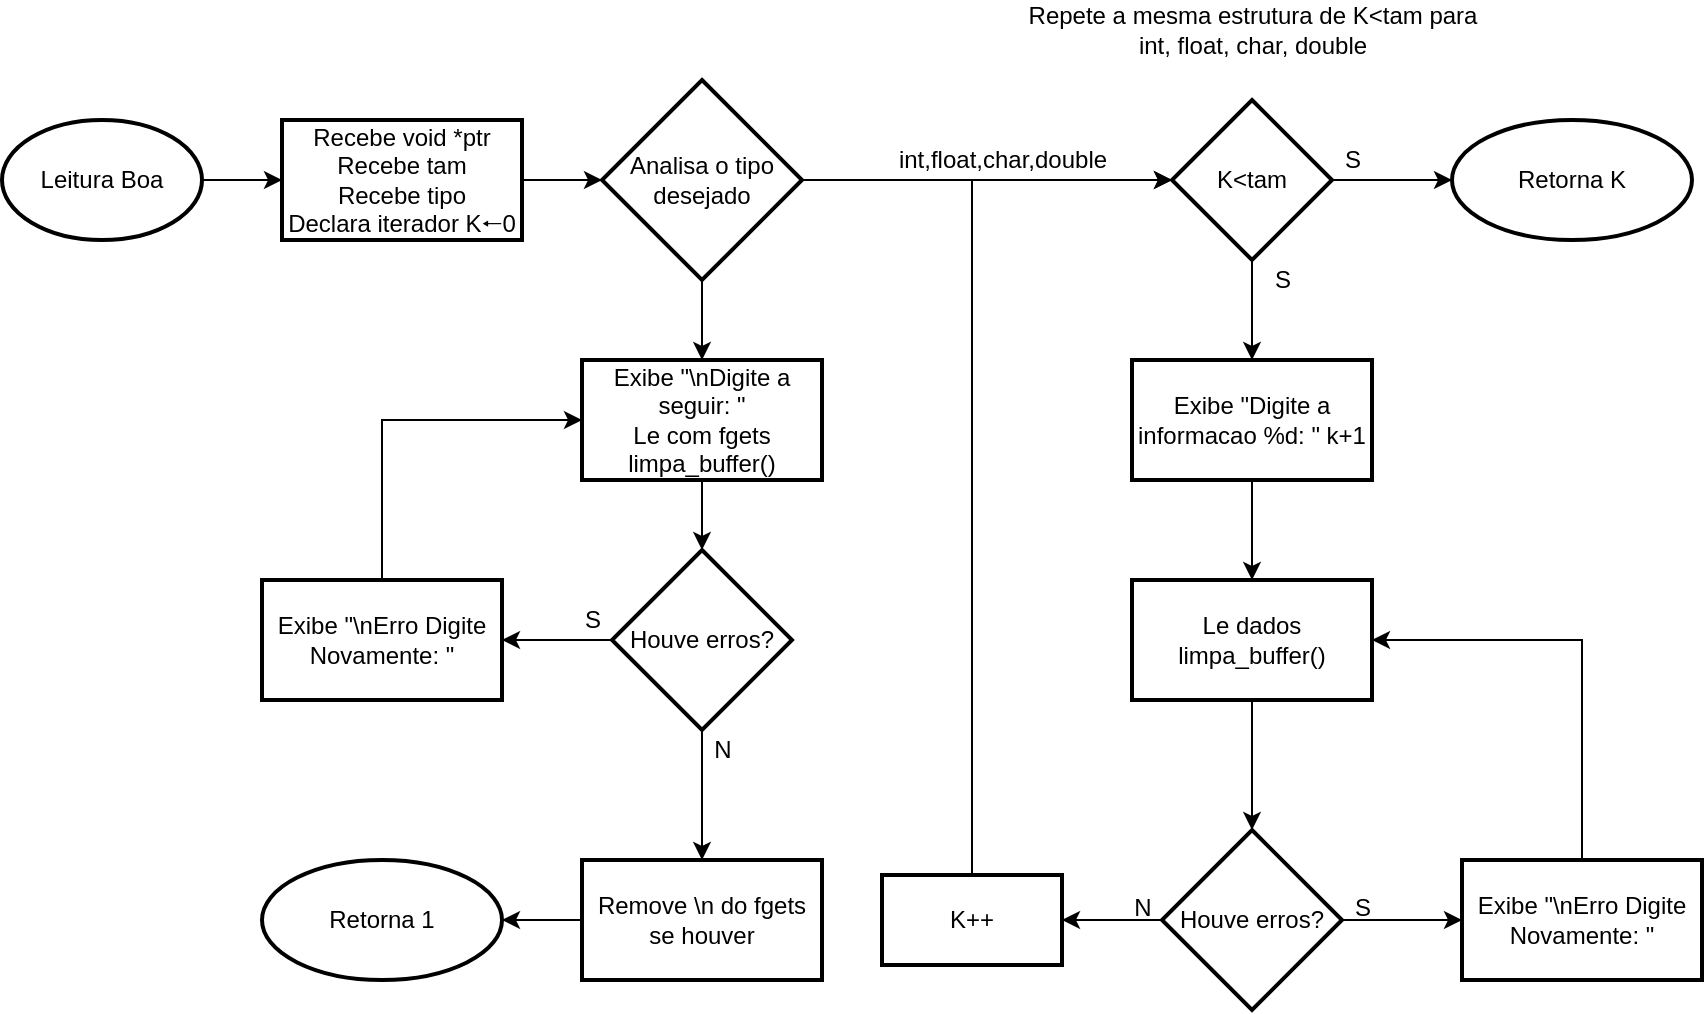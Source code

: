 <mxfile version="16.4.0" type="device"><diagram id="UdKdHI6-TX1cfNGntLUj" name="Página-1"><mxGraphModel dx="918" dy="1288" grid="1" gridSize="10" guides="1" tooltips="1" connect="1" arrows="1" fold="1" page="1" pageScale="1" pageWidth="1169" pageHeight="827" math="0" shadow="0"><root><mxCell id="0"/><mxCell id="1" parent="0"/><mxCell id="ph83RrIxNc1aevryIAhy-4" value="" style="edgeStyle=orthogonalEdgeStyle;rounded=0;orthogonalLoop=1;jettySize=auto;html=1;" edge="1" parent="1" source="k6WIIaZzbOnbDqvT351l-1" target="ph83RrIxNc1aevryIAhy-3"><mxGeometry relative="1" as="geometry"/></mxCell><mxCell id="k6WIIaZzbOnbDqvT351l-1" value="Leitura Boa" style="strokeWidth=2;html=1;shape=mxgraph.flowchart.start_1;whiteSpace=wrap;" parent="1" vertex="1"><mxGeometry x="20" y="30" width="100" height="60" as="geometry"/></mxCell><mxCell id="ph83RrIxNc1aevryIAhy-6" value="" style="edgeStyle=orthogonalEdgeStyle;rounded=0;orthogonalLoop=1;jettySize=auto;html=1;" edge="1" parent="1" source="ph83RrIxNc1aevryIAhy-3" target="ph83RrIxNc1aevryIAhy-5"><mxGeometry relative="1" as="geometry"/></mxCell><mxCell id="ph83RrIxNc1aevryIAhy-3" value="Recebe void *ptr&lt;br&gt;Recebe tam&lt;br&gt;Recebe tipo&lt;br&gt;Declara iterador K🠐0" style="whiteSpace=wrap;html=1;strokeWidth=2;" vertex="1" parent="1"><mxGeometry x="160" y="30" width="120" height="60" as="geometry"/></mxCell><mxCell id="ph83RrIxNc1aevryIAhy-14" style="edgeStyle=orthogonalEdgeStyle;rounded=0;orthogonalLoop=1;jettySize=auto;html=1;exitX=1;exitY=0.5;exitDx=0;exitDy=0;entryX=0;entryY=0.5;entryDx=0;entryDy=0;" edge="1" parent="1" source="ph83RrIxNc1aevryIAhy-5" target="ph83RrIxNc1aevryIAhy-12"><mxGeometry relative="1" as="geometry"/></mxCell><mxCell id="ph83RrIxNc1aevryIAhy-44" value="" style="edgeStyle=orthogonalEdgeStyle;rounded=0;orthogonalLoop=1;jettySize=auto;html=1;" edge="1" parent="1" source="ph83RrIxNc1aevryIAhy-5" target="ph83RrIxNc1aevryIAhy-43"><mxGeometry relative="1" as="geometry"/></mxCell><mxCell id="ph83RrIxNc1aevryIAhy-5" value="Analisa o tipo desejado" style="rhombus;whiteSpace=wrap;html=1;strokeWidth=2;" vertex="1" parent="1"><mxGeometry x="320" y="10" width="100" height="100" as="geometry"/></mxCell><mxCell id="ph83RrIxNc1aevryIAhy-16" value="" style="edgeStyle=orthogonalEdgeStyle;rounded=0;orthogonalLoop=1;jettySize=auto;html=1;" edge="1" parent="1" source="ph83RrIxNc1aevryIAhy-12" target="ph83RrIxNc1aevryIAhy-15"><mxGeometry relative="1" as="geometry"/></mxCell><mxCell id="ph83RrIxNc1aevryIAhy-41" value="" style="edgeStyle=orthogonalEdgeStyle;rounded=0;orthogonalLoop=1;jettySize=auto;html=1;" edge="1" parent="1" source="ph83RrIxNc1aevryIAhy-12" target="ph83RrIxNc1aevryIAhy-40"><mxGeometry relative="1" as="geometry"/></mxCell><mxCell id="ph83RrIxNc1aevryIAhy-12" value="K&amp;lt;tam" style="rhombus;whiteSpace=wrap;html=1;strokeWidth=2;" vertex="1" parent="1"><mxGeometry x="605" y="20" width="80" height="80" as="geometry"/></mxCell><mxCell id="ph83RrIxNc1aevryIAhy-20" value="" style="edgeStyle=orthogonalEdgeStyle;rounded=0;orthogonalLoop=1;jettySize=auto;html=1;" edge="1" parent="1" source="ph83RrIxNc1aevryIAhy-15" target="ph83RrIxNc1aevryIAhy-19"><mxGeometry relative="1" as="geometry"/></mxCell><mxCell id="ph83RrIxNc1aevryIAhy-15" value="Exibe &quot;Digite a informacao %d: &quot; k+1" style="whiteSpace=wrap;html=1;strokeWidth=2;" vertex="1" parent="1"><mxGeometry x="585" y="150" width="120" height="60" as="geometry"/></mxCell><mxCell id="ph83RrIxNc1aevryIAhy-17" value="S" style="text;html=1;align=center;verticalAlign=middle;resizable=0;points=[];autosize=1;strokeColor=none;fillColor=none;" vertex="1" parent="1"><mxGeometry x="650" y="100" width="20" height="20" as="geometry"/></mxCell><mxCell id="ph83RrIxNc1aevryIAhy-24" value="" style="edgeStyle=orthogonalEdgeStyle;rounded=0;orthogonalLoop=1;jettySize=auto;html=1;" edge="1" parent="1" source="ph83RrIxNc1aevryIAhy-19" target="ph83RrIxNc1aevryIAhy-23"><mxGeometry relative="1" as="geometry"/></mxCell><mxCell id="ph83RrIxNc1aevryIAhy-19" value="Le dados&lt;br&gt;limpa_buffer()" style="whiteSpace=wrap;html=1;strokeWidth=2;" vertex="1" parent="1"><mxGeometry x="585" y="260" width="120" height="60" as="geometry"/></mxCell><mxCell id="ph83RrIxNc1aevryIAhy-21" value="Repete a mesma estrutura de K&amp;lt;tam para&lt;br&gt;int, float, char, double" style="text;html=1;align=center;verticalAlign=middle;resizable=0;points=[];autosize=1;strokeColor=none;fillColor=none;" vertex="1" parent="1"><mxGeometry x="525" y="-30" width="240" height="30" as="geometry"/></mxCell><mxCell id="ph83RrIxNc1aevryIAhy-22" value="int,float,char,double" style="text;html=1;align=center;verticalAlign=middle;resizable=0;points=[];autosize=1;strokeColor=none;fillColor=none;" vertex="1" parent="1"><mxGeometry x="460" y="40" width="120" height="20" as="geometry"/></mxCell><mxCell id="ph83RrIxNc1aevryIAhy-27" value="" style="edgeStyle=orthogonalEdgeStyle;rounded=0;orthogonalLoop=1;jettySize=auto;html=1;" edge="1" parent="1" source="ph83RrIxNc1aevryIAhy-23" target="ph83RrIxNc1aevryIAhy-26"><mxGeometry relative="1" as="geometry"/></mxCell><mxCell id="ph83RrIxNc1aevryIAhy-37" value="" style="edgeStyle=orthogonalEdgeStyle;rounded=0;orthogonalLoop=1;jettySize=auto;html=1;" edge="1" parent="1" source="ph83RrIxNc1aevryIAhy-23" target="ph83RrIxNc1aevryIAhy-36"><mxGeometry relative="1" as="geometry"/></mxCell><mxCell id="ph83RrIxNc1aevryIAhy-23" value="Houve erros?" style="rhombus;whiteSpace=wrap;html=1;strokeWidth=2;" vertex="1" parent="1"><mxGeometry x="600" y="385" width="90" height="90" as="geometry"/></mxCell><mxCell id="ph83RrIxNc1aevryIAhy-32" style="edgeStyle=orthogonalEdgeStyle;rounded=0;orthogonalLoop=1;jettySize=auto;html=1;exitX=0.5;exitY=0;exitDx=0;exitDy=0;entryX=1;entryY=0.5;entryDx=0;entryDy=0;" edge="1" parent="1" source="ph83RrIxNc1aevryIAhy-26" target="ph83RrIxNc1aevryIAhy-19"><mxGeometry relative="1" as="geometry"/></mxCell><mxCell id="ph83RrIxNc1aevryIAhy-26" value="Exibe &quot;\nErro Digite Novamente: &quot;" style="whiteSpace=wrap;html=1;strokeWidth=2;" vertex="1" parent="1"><mxGeometry x="750" y="400" width="120" height="60" as="geometry"/></mxCell><mxCell id="ph83RrIxNc1aevryIAhy-29" value="S" style="text;html=1;align=center;verticalAlign=middle;resizable=0;points=[];autosize=1;strokeColor=none;fillColor=none;" vertex="1" parent="1"><mxGeometry x="690" y="414" width="20" height="20" as="geometry"/></mxCell><mxCell id="ph83RrIxNc1aevryIAhy-34" value="N" style="text;html=1;align=center;verticalAlign=middle;resizable=0;points=[];autosize=1;strokeColor=none;fillColor=none;" vertex="1" parent="1"><mxGeometry x="580" y="414" width="20" height="20" as="geometry"/></mxCell><mxCell id="ph83RrIxNc1aevryIAhy-39" style="edgeStyle=orthogonalEdgeStyle;rounded=0;orthogonalLoop=1;jettySize=auto;html=1;exitX=0.5;exitY=0;exitDx=0;exitDy=0;entryX=0;entryY=0.5;entryDx=0;entryDy=0;" edge="1" parent="1" source="ph83RrIxNc1aevryIAhy-36" target="ph83RrIxNc1aevryIAhy-12"><mxGeometry relative="1" as="geometry"/></mxCell><mxCell id="ph83RrIxNc1aevryIAhy-36" value="K++" style="whiteSpace=wrap;html=1;strokeWidth=2;" vertex="1" parent="1"><mxGeometry x="460" y="407.5" width="90" height="45" as="geometry"/></mxCell><mxCell id="ph83RrIxNc1aevryIAhy-40" value="Retorna K" style="ellipse;whiteSpace=wrap;html=1;strokeWidth=2;" vertex="1" parent="1"><mxGeometry x="745" y="30" width="120" height="60" as="geometry"/></mxCell><mxCell id="ph83RrIxNc1aevryIAhy-42" value="S" style="text;html=1;align=center;verticalAlign=middle;resizable=0;points=[];autosize=1;strokeColor=none;fillColor=none;" vertex="1" parent="1"><mxGeometry x="685" y="40" width="20" height="20" as="geometry"/></mxCell><mxCell id="ph83RrIxNc1aevryIAhy-48" style="edgeStyle=orthogonalEdgeStyle;rounded=0;orthogonalLoop=1;jettySize=auto;html=1;exitX=0.5;exitY=1;exitDx=0;exitDy=0;entryX=0.5;entryY=0;entryDx=0;entryDy=0;" edge="1" parent="1" source="ph83RrIxNc1aevryIAhy-43" target="ph83RrIxNc1aevryIAhy-45"><mxGeometry relative="1" as="geometry"/></mxCell><mxCell id="ph83RrIxNc1aevryIAhy-43" value="Exibe &quot;\nDigite a seguir: &quot;&lt;br&gt;Le com fgets&lt;br&gt;limpa_buffer()" style="whiteSpace=wrap;html=1;strokeWidth=2;" vertex="1" parent="1"><mxGeometry x="310" y="150" width="120" height="60" as="geometry"/></mxCell><mxCell id="ph83RrIxNc1aevryIAhy-49" style="edgeStyle=orthogonalEdgeStyle;rounded=0;orthogonalLoop=1;jettySize=auto;html=1;exitX=0;exitY=0.5;exitDx=0;exitDy=0;entryX=1;entryY=0.5;entryDx=0;entryDy=0;" edge="1" parent="1" source="ph83RrIxNc1aevryIAhy-45" target="ph83RrIxNc1aevryIAhy-47"><mxGeometry relative="1" as="geometry"/></mxCell><mxCell id="ph83RrIxNc1aevryIAhy-54" value="" style="edgeStyle=orthogonalEdgeStyle;rounded=0;orthogonalLoop=1;jettySize=auto;html=1;" edge="1" parent="1" source="ph83RrIxNc1aevryIAhy-45" target="ph83RrIxNc1aevryIAhy-53"><mxGeometry relative="1" as="geometry"/></mxCell><mxCell id="ph83RrIxNc1aevryIAhy-45" value="Houve erros?" style="rhombus;whiteSpace=wrap;html=1;strokeWidth=2;" vertex="1" parent="1"><mxGeometry x="325" y="245" width="90" height="90" as="geometry"/></mxCell><mxCell id="ph83RrIxNc1aevryIAhy-50" style="edgeStyle=orthogonalEdgeStyle;rounded=0;orthogonalLoop=1;jettySize=auto;html=1;exitX=0.5;exitY=0;exitDx=0;exitDy=0;entryX=0;entryY=0.5;entryDx=0;entryDy=0;" edge="1" parent="1" source="ph83RrIxNc1aevryIAhy-47" target="ph83RrIxNc1aevryIAhy-43"><mxGeometry relative="1" as="geometry"/></mxCell><mxCell id="ph83RrIxNc1aevryIAhy-47" value="Exibe &quot;\nErro Digite Novamente: &quot;" style="whiteSpace=wrap;html=1;strokeWidth=2;" vertex="1" parent="1"><mxGeometry x="150" y="260" width="120" height="60" as="geometry"/></mxCell><mxCell id="ph83RrIxNc1aevryIAhy-51" value="S" style="text;html=1;align=center;verticalAlign=middle;resizable=0;points=[];autosize=1;strokeColor=none;fillColor=none;" vertex="1" parent="1"><mxGeometry x="305" y="270" width="20" height="20" as="geometry"/></mxCell><mxCell id="ph83RrIxNc1aevryIAhy-57" value="" style="edgeStyle=orthogonalEdgeStyle;rounded=0;orthogonalLoop=1;jettySize=auto;html=1;" edge="1" parent="1" source="ph83RrIxNc1aevryIAhy-53" target="ph83RrIxNc1aevryIAhy-56"><mxGeometry relative="1" as="geometry"/></mxCell><mxCell id="ph83RrIxNc1aevryIAhy-53" value="Remove \n do fgets se houver" style="whiteSpace=wrap;html=1;strokeWidth=2;" vertex="1" parent="1"><mxGeometry x="310" y="400" width="120" height="60" as="geometry"/></mxCell><mxCell id="ph83RrIxNc1aevryIAhy-55" value="N" style="text;html=1;align=center;verticalAlign=middle;resizable=0;points=[];autosize=1;strokeColor=none;fillColor=none;" vertex="1" parent="1"><mxGeometry x="370" y="335" width="20" height="20" as="geometry"/></mxCell><mxCell id="ph83RrIxNc1aevryIAhy-56" value="Retorna 1" style="ellipse;whiteSpace=wrap;html=1;strokeWidth=2;" vertex="1" parent="1"><mxGeometry x="150" y="400" width="120" height="60" as="geometry"/></mxCell></root></mxGraphModel></diagram></mxfile>
